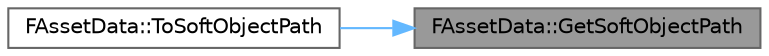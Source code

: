 digraph "FAssetData::GetSoftObjectPath"
{
 // INTERACTIVE_SVG=YES
 // LATEX_PDF_SIZE
  bgcolor="transparent";
  edge [fontname=Helvetica,fontsize=10,labelfontname=Helvetica,labelfontsize=10];
  node [fontname=Helvetica,fontsize=10,shape=box,height=0.2,width=0.4];
  rankdir="RL";
  Node1 [id="Node000001",label="FAssetData::GetSoftObjectPath",height=0.2,width=0.4,color="gray40", fillcolor="grey60", style="filled", fontcolor="black",tooltip="Convert to a SoftObjectPath."];
  Node1 -> Node2 [id="edge1_Node000001_Node000002",dir="back",color="steelblue1",style="solid",tooltip=" "];
  Node2 [id="Node000002",label="FAssetData::ToSoftObjectPath",height=0.2,width=0.4,color="grey40", fillcolor="white", style="filled",URL="$dd/dc3/structFAssetData.html#abe094539a5d1f55d375a76f0f5821c41",tooltip=" "];
}
